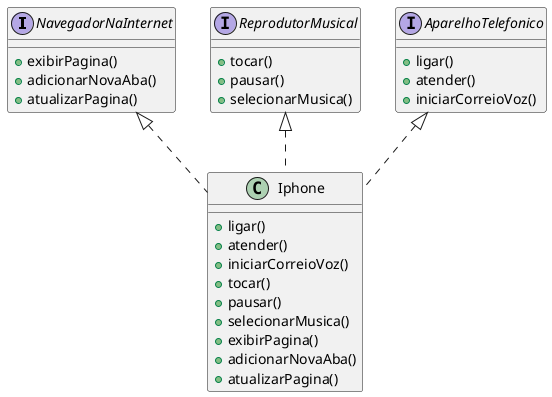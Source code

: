 @startuml
'https://plantuml.com/class-diagram

interface NavegadorNaInternet{
    +exibirPagina()
    +adicionarNovaAba()
    +atualizarPagina()
}
interface ReprodutorMusical{
    +tocar()
    +pausar()
    +selecionarMusica()
}
interface AparelhoTelefonico{
    +ligar()
    +atender()
    +iniciarCorreioVoz()
}

class Iphone implements AparelhoTelefonico, ReprodutorMusical, NavegadorNaInternet  {
    +ligar()
    +atender()
    +iniciarCorreioVoz()
    +tocar()
    +pausar()
    +selecionarMusica()
    +exibirPagina()
    +adicionarNovaAba()
    +atualizarPagina()
}

@enduml